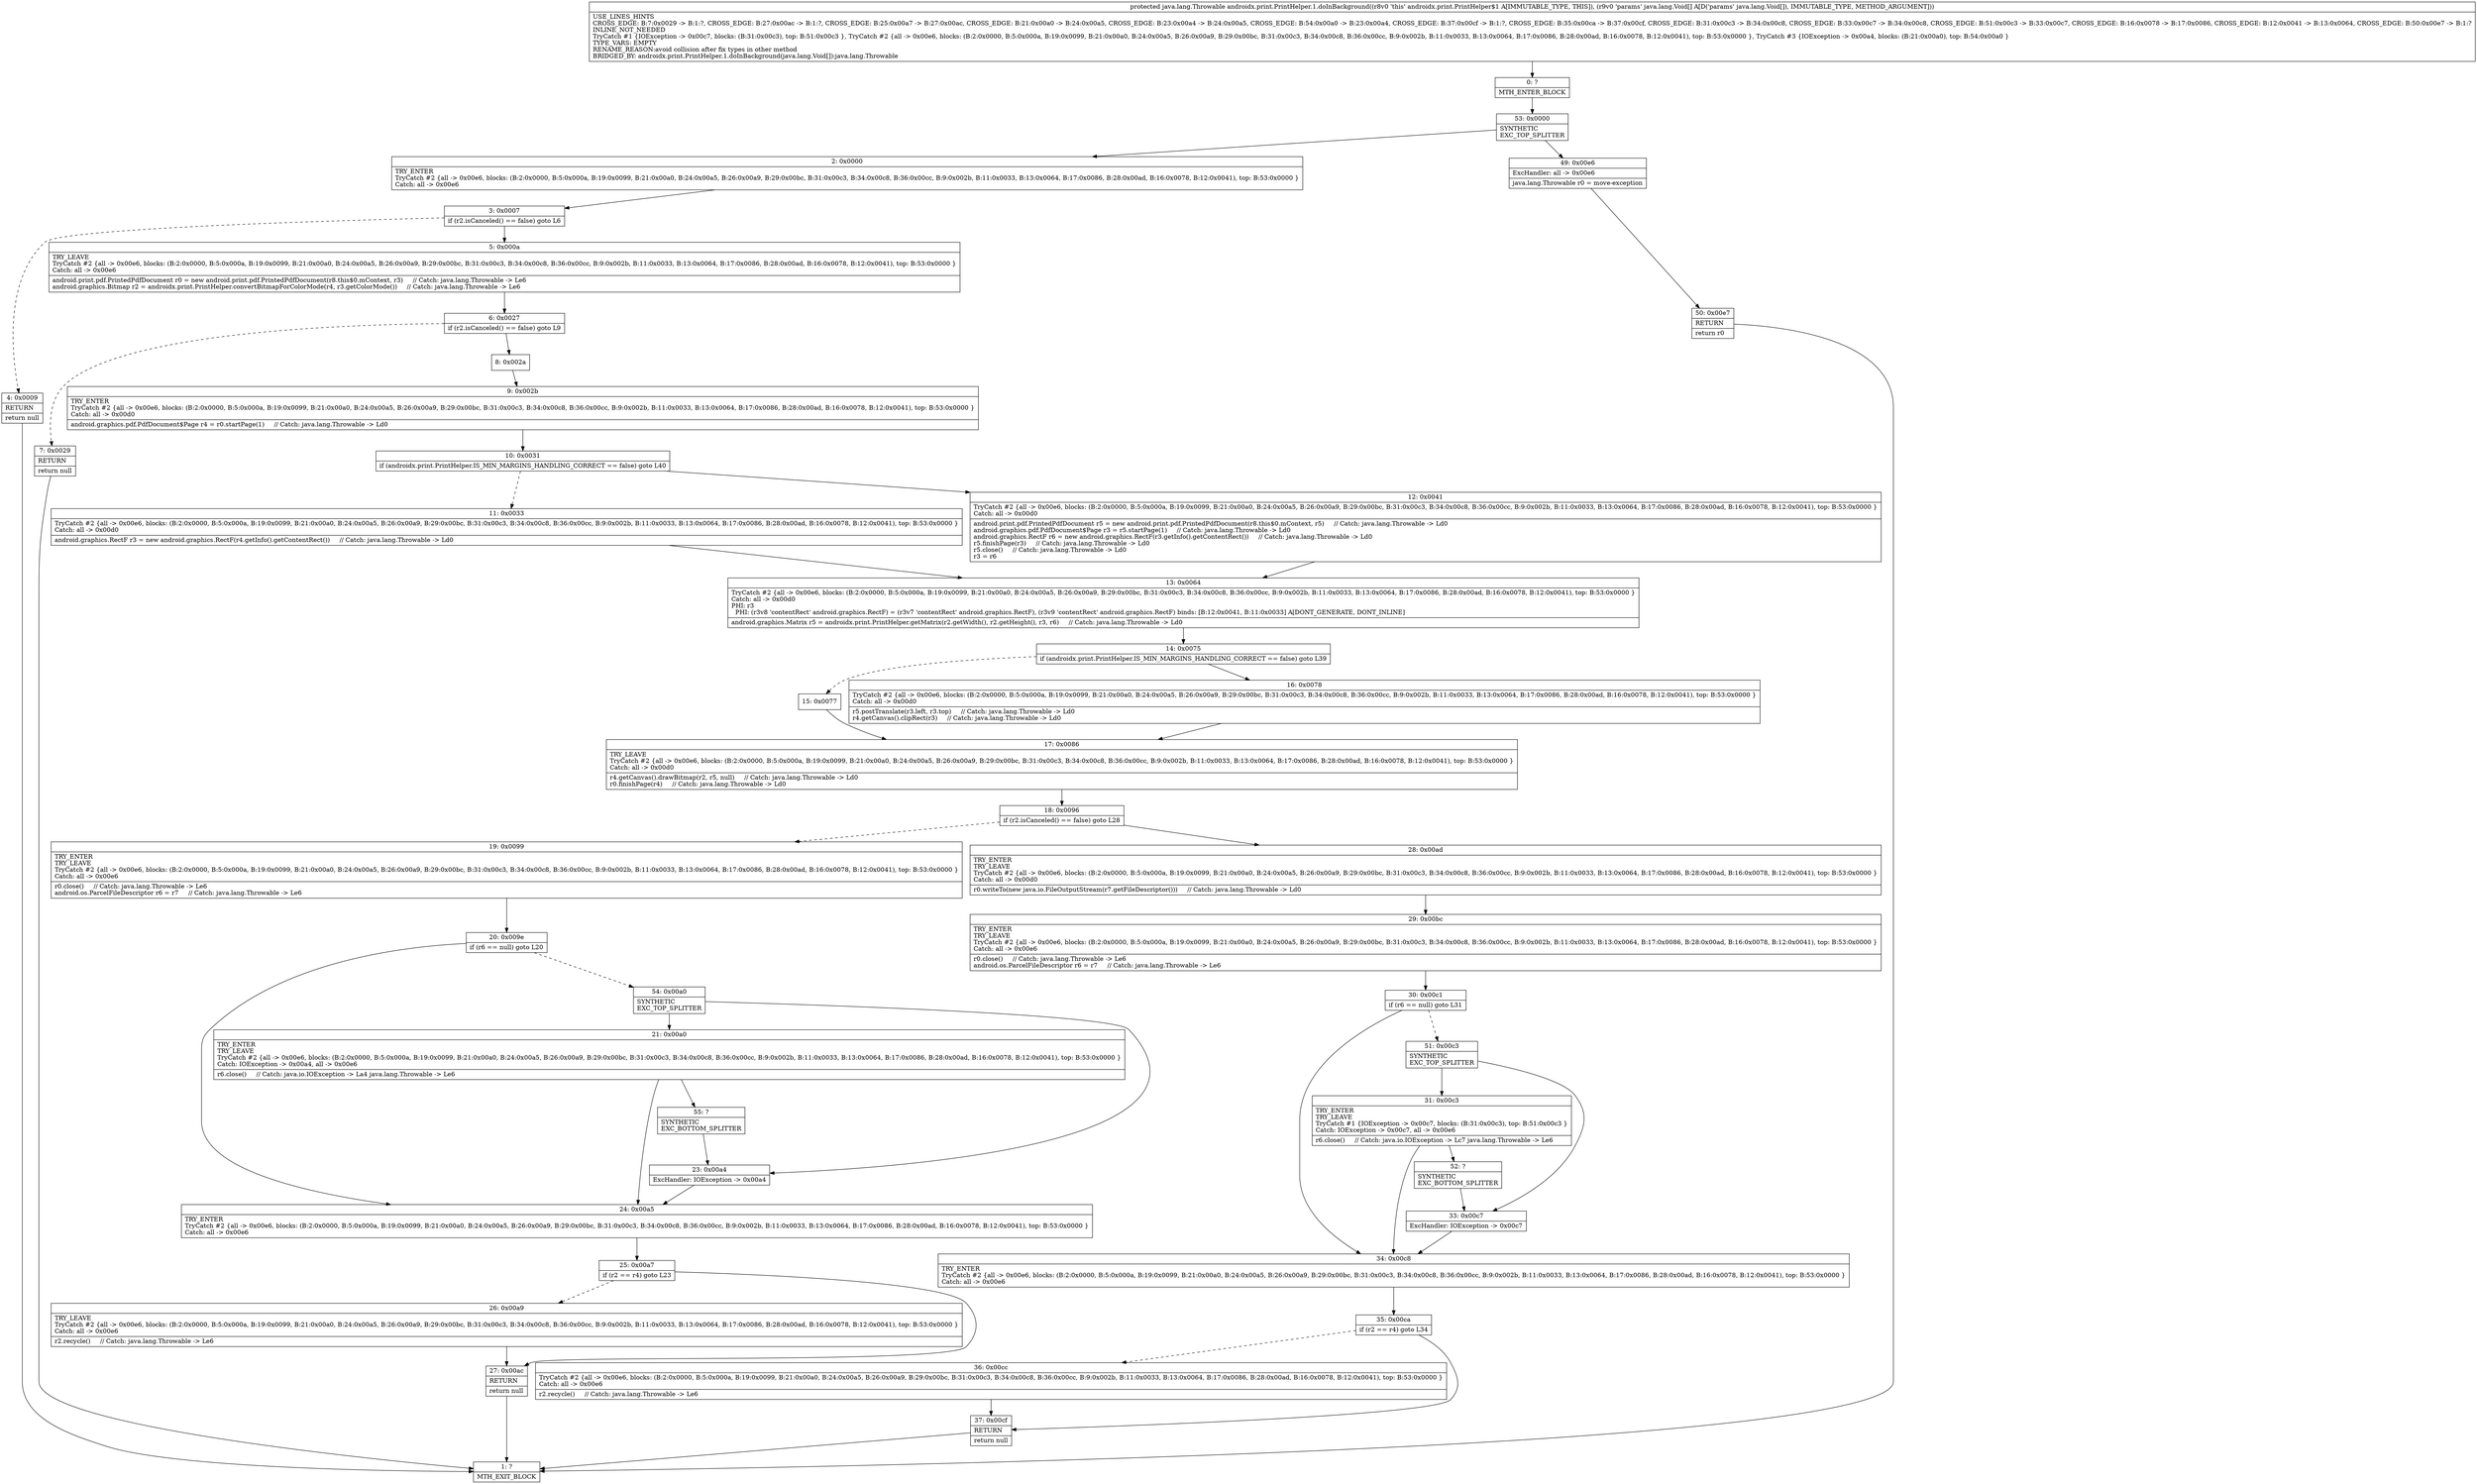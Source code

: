 digraph "CFG forandroidx.print.PrintHelper.1.doInBackground([Ljava\/lang\/Void;)Ljava\/lang\/Throwable;" {
Node_0 [shape=record,label="{0\:\ ?|MTH_ENTER_BLOCK\l}"];
Node_53 [shape=record,label="{53\:\ 0x0000|SYNTHETIC\lEXC_TOP_SPLITTER\l}"];
Node_2 [shape=record,label="{2\:\ 0x0000|TRY_ENTER\lTryCatch #2 \{all \-\> 0x00e6, blocks: (B:2:0x0000, B:5:0x000a, B:19:0x0099, B:21:0x00a0, B:24:0x00a5, B:26:0x00a9, B:29:0x00bc, B:31:0x00c3, B:34:0x00c8, B:36:0x00cc, B:9:0x002b, B:11:0x0033, B:13:0x0064, B:17:0x0086, B:28:0x00ad, B:16:0x0078, B:12:0x0041), top: B:53:0x0000 \}\lCatch: all \-\> 0x00e6\l}"];
Node_3 [shape=record,label="{3\:\ 0x0007|if (r2.isCanceled() == false) goto L6\l}"];
Node_4 [shape=record,label="{4\:\ 0x0009|RETURN\l|return null\l}"];
Node_1 [shape=record,label="{1\:\ ?|MTH_EXIT_BLOCK\l}"];
Node_5 [shape=record,label="{5\:\ 0x000a|TRY_LEAVE\lTryCatch #2 \{all \-\> 0x00e6, blocks: (B:2:0x0000, B:5:0x000a, B:19:0x0099, B:21:0x00a0, B:24:0x00a5, B:26:0x00a9, B:29:0x00bc, B:31:0x00c3, B:34:0x00c8, B:36:0x00cc, B:9:0x002b, B:11:0x0033, B:13:0x0064, B:17:0x0086, B:28:0x00ad, B:16:0x0078, B:12:0x0041), top: B:53:0x0000 \}\lCatch: all \-\> 0x00e6\l|android.print.pdf.PrintedPdfDocument r0 = new android.print.pdf.PrintedPdfDocument(r8.this$0.mContext, r3)     \/\/ Catch: java.lang.Throwable \-\> Le6\landroid.graphics.Bitmap r2 = androidx.print.PrintHelper.convertBitmapForColorMode(r4, r3.getColorMode())     \/\/ Catch: java.lang.Throwable \-\> Le6\l}"];
Node_6 [shape=record,label="{6\:\ 0x0027|if (r2.isCanceled() == false) goto L9\l}"];
Node_7 [shape=record,label="{7\:\ 0x0029|RETURN\l|return null\l}"];
Node_8 [shape=record,label="{8\:\ 0x002a}"];
Node_9 [shape=record,label="{9\:\ 0x002b|TRY_ENTER\lTryCatch #2 \{all \-\> 0x00e6, blocks: (B:2:0x0000, B:5:0x000a, B:19:0x0099, B:21:0x00a0, B:24:0x00a5, B:26:0x00a9, B:29:0x00bc, B:31:0x00c3, B:34:0x00c8, B:36:0x00cc, B:9:0x002b, B:11:0x0033, B:13:0x0064, B:17:0x0086, B:28:0x00ad, B:16:0x0078, B:12:0x0041), top: B:53:0x0000 \}\lCatch: all \-\> 0x00d0\l|android.graphics.pdf.PdfDocument$Page r4 = r0.startPage(1)     \/\/ Catch: java.lang.Throwable \-\> Ld0\l}"];
Node_10 [shape=record,label="{10\:\ 0x0031|if (androidx.print.PrintHelper.IS_MIN_MARGINS_HANDLING_CORRECT == false) goto L40\l}"];
Node_11 [shape=record,label="{11\:\ 0x0033|TryCatch #2 \{all \-\> 0x00e6, blocks: (B:2:0x0000, B:5:0x000a, B:19:0x0099, B:21:0x00a0, B:24:0x00a5, B:26:0x00a9, B:29:0x00bc, B:31:0x00c3, B:34:0x00c8, B:36:0x00cc, B:9:0x002b, B:11:0x0033, B:13:0x0064, B:17:0x0086, B:28:0x00ad, B:16:0x0078, B:12:0x0041), top: B:53:0x0000 \}\lCatch: all \-\> 0x00d0\l|android.graphics.RectF r3 = new android.graphics.RectF(r4.getInfo().getContentRect())     \/\/ Catch: java.lang.Throwable \-\> Ld0\l}"];
Node_13 [shape=record,label="{13\:\ 0x0064|TryCatch #2 \{all \-\> 0x00e6, blocks: (B:2:0x0000, B:5:0x000a, B:19:0x0099, B:21:0x00a0, B:24:0x00a5, B:26:0x00a9, B:29:0x00bc, B:31:0x00c3, B:34:0x00c8, B:36:0x00cc, B:9:0x002b, B:11:0x0033, B:13:0x0064, B:17:0x0086, B:28:0x00ad, B:16:0x0078, B:12:0x0041), top: B:53:0x0000 \}\lCatch: all \-\> 0x00d0\lPHI: r3 \l  PHI: (r3v8 'contentRect' android.graphics.RectF) = (r3v7 'contentRect' android.graphics.RectF), (r3v9 'contentRect' android.graphics.RectF) binds: [B:12:0x0041, B:11:0x0033] A[DONT_GENERATE, DONT_INLINE]\l|android.graphics.Matrix r5 = androidx.print.PrintHelper.getMatrix(r2.getWidth(), r2.getHeight(), r3, r6)     \/\/ Catch: java.lang.Throwable \-\> Ld0\l}"];
Node_14 [shape=record,label="{14\:\ 0x0075|if (androidx.print.PrintHelper.IS_MIN_MARGINS_HANDLING_CORRECT == false) goto L39\l}"];
Node_15 [shape=record,label="{15\:\ 0x0077}"];
Node_17 [shape=record,label="{17\:\ 0x0086|TRY_LEAVE\lTryCatch #2 \{all \-\> 0x00e6, blocks: (B:2:0x0000, B:5:0x000a, B:19:0x0099, B:21:0x00a0, B:24:0x00a5, B:26:0x00a9, B:29:0x00bc, B:31:0x00c3, B:34:0x00c8, B:36:0x00cc, B:9:0x002b, B:11:0x0033, B:13:0x0064, B:17:0x0086, B:28:0x00ad, B:16:0x0078, B:12:0x0041), top: B:53:0x0000 \}\lCatch: all \-\> 0x00d0\l|r4.getCanvas().drawBitmap(r2, r5, null)     \/\/ Catch: java.lang.Throwable \-\> Ld0\lr0.finishPage(r4)     \/\/ Catch: java.lang.Throwable \-\> Ld0\l}"];
Node_18 [shape=record,label="{18\:\ 0x0096|if (r2.isCanceled() == false) goto L28\l}"];
Node_19 [shape=record,label="{19\:\ 0x0099|TRY_ENTER\lTRY_LEAVE\lTryCatch #2 \{all \-\> 0x00e6, blocks: (B:2:0x0000, B:5:0x000a, B:19:0x0099, B:21:0x00a0, B:24:0x00a5, B:26:0x00a9, B:29:0x00bc, B:31:0x00c3, B:34:0x00c8, B:36:0x00cc, B:9:0x002b, B:11:0x0033, B:13:0x0064, B:17:0x0086, B:28:0x00ad, B:16:0x0078, B:12:0x0041), top: B:53:0x0000 \}\lCatch: all \-\> 0x00e6\l|r0.close()     \/\/ Catch: java.lang.Throwable \-\> Le6\landroid.os.ParcelFileDescriptor r6 = r7     \/\/ Catch: java.lang.Throwable \-\> Le6\l}"];
Node_20 [shape=record,label="{20\:\ 0x009e|if (r6 == null) goto L20\l}"];
Node_24 [shape=record,label="{24\:\ 0x00a5|TRY_ENTER\lTryCatch #2 \{all \-\> 0x00e6, blocks: (B:2:0x0000, B:5:0x000a, B:19:0x0099, B:21:0x00a0, B:24:0x00a5, B:26:0x00a9, B:29:0x00bc, B:31:0x00c3, B:34:0x00c8, B:36:0x00cc, B:9:0x002b, B:11:0x0033, B:13:0x0064, B:17:0x0086, B:28:0x00ad, B:16:0x0078, B:12:0x0041), top: B:53:0x0000 \}\lCatch: all \-\> 0x00e6\l}"];
Node_25 [shape=record,label="{25\:\ 0x00a7|if (r2 == r4) goto L23\l}"];
Node_26 [shape=record,label="{26\:\ 0x00a9|TRY_LEAVE\lTryCatch #2 \{all \-\> 0x00e6, blocks: (B:2:0x0000, B:5:0x000a, B:19:0x0099, B:21:0x00a0, B:24:0x00a5, B:26:0x00a9, B:29:0x00bc, B:31:0x00c3, B:34:0x00c8, B:36:0x00cc, B:9:0x002b, B:11:0x0033, B:13:0x0064, B:17:0x0086, B:28:0x00ad, B:16:0x0078, B:12:0x0041), top: B:53:0x0000 \}\lCatch: all \-\> 0x00e6\l|r2.recycle()     \/\/ Catch: java.lang.Throwable \-\> Le6\l}"];
Node_27 [shape=record,label="{27\:\ 0x00ac|RETURN\l|return null\l}"];
Node_54 [shape=record,label="{54\:\ 0x00a0|SYNTHETIC\lEXC_TOP_SPLITTER\l}"];
Node_21 [shape=record,label="{21\:\ 0x00a0|TRY_ENTER\lTRY_LEAVE\lTryCatch #2 \{all \-\> 0x00e6, blocks: (B:2:0x0000, B:5:0x000a, B:19:0x0099, B:21:0x00a0, B:24:0x00a5, B:26:0x00a9, B:29:0x00bc, B:31:0x00c3, B:34:0x00c8, B:36:0x00cc, B:9:0x002b, B:11:0x0033, B:13:0x0064, B:17:0x0086, B:28:0x00ad, B:16:0x0078, B:12:0x0041), top: B:53:0x0000 \}\lCatch: IOException \-\> 0x00a4, all \-\> 0x00e6\l|r6.close()     \/\/ Catch: java.io.IOException \-\> La4 java.lang.Throwable \-\> Le6\l}"];
Node_55 [shape=record,label="{55\:\ ?|SYNTHETIC\lEXC_BOTTOM_SPLITTER\l}"];
Node_23 [shape=record,label="{23\:\ 0x00a4|ExcHandler: IOException \-\> 0x00a4\l}"];
Node_28 [shape=record,label="{28\:\ 0x00ad|TRY_ENTER\lTRY_LEAVE\lTryCatch #2 \{all \-\> 0x00e6, blocks: (B:2:0x0000, B:5:0x000a, B:19:0x0099, B:21:0x00a0, B:24:0x00a5, B:26:0x00a9, B:29:0x00bc, B:31:0x00c3, B:34:0x00c8, B:36:0x00cc, B:9:0x002b, B:11:0x0033, B:13:0x0064, B:17:0x0086, B:28:0x00ad, B:16:0x0078, B:12:0x0041), top: B:53:0x0000 \}\lCatch: all \-\> 0x00d0\l|r0.writeTo(new java.io.FileOutputStream(r7.getFileDescriptor()))     \/\/ Catch: java.lang.Throwable \-\> Ld0\l}"];
Node_29 [shape=record,label="{29\:\ 0x00bc|TRY_ENTER\lTRY_LEAVE\lTryCatch #2 \{all \-\> 0x00e6, blocks: (B:2:0x0000, B:5:0x000a, B:19:0x0099, B:21:0x00a0, B:24:0x00a5, B:26:0x00a9, B:29:0x00bc, B:31:0x00c3, B:34:0x00c8, B:36:0x00cc, B:9:0x002b, B:11:0x0033, B:13:0x0064, B:17:0x0086, B:28:0x00ad, B:16:0x0078, B:12:0x0041), top: B:53:0x0000 \}\lCatch: all \-\> 0x00e6\l|r0.close()     \/\/ Catch: java.lang.Throwable \-\> Le6\landroid.os.ParcelFileDescriptor r6 = r7     \/\/ Catch: java.lang.Throwable \-\> Le6\l}"];
Node_30 [shape=record,label="{30\:\ 0x00c1|if (r6 == null) goto L31\l}"];
Node_34 [shape=record,label="{34\:\ 0x00c8|TRY_ENTER\lTryCatch #2 \{all \-\> 0x00e6, blocks: (B:2:0x0000, B:5:0x000a, B:19:0x0099, B:21:0x00a0, B:24:0x00a5, B:26:0x00a9, B:29:0x00bc, B:31:0x00c3, B:34:0x00c8, B:36:0x00cc, B:9:0x002b, B:11:0x0033, B:13:0x0064, B:17:0x0086, B:28:0x00ad, B:16:0x0078, B:12:0x0041), top: B:53:0x0000 \}\lCatch: all \-\> 0x00e6\l}"];
Node_35 [shape=record,label="{35\:\ 0x00ca|if (r2 == r4) goto L34\l}"];
Node_36 [shape=record,label="{36\:\ 0x00cc|TryCatch #2 \{all \-\> 0x00e6, blocks: (B:2:0x0000, B:5:0x000a, B:19:0x0099, B:21:0x00a0, B:24:0x00a5, B:26:0x00a9, B:29:0x00bc, B:31:0x00c3, B:34:0x00c8, B:36:0x00cc, B:9:0x002b, B:11:0x0033, B:13:0x0064, B:17:0x0086, B:28:0x00ad, B:16:0x0078, B:12:0x0041), top: B:53:0x0000 \}\lCatch: all \-\> 0x00e6\l|r2.recycle()     \/\/ Catch: java.lang.Throwable \-\> Le6\l}"];
Node_37 [shape=record,label="{37\:\ 0x00cf|RETURN\l|return null\l}"];
Node_51 [shape=record,label="{51\:\ 0x00c3|SYNTHETIC\lEXC_TOP_SPLITTER\l}"];
Node_31 [shape=record,label="{31\:\ 0x00c3|TRY_ENTER\lTRY_LEAVE\lTryCatch #1 \{IOException \-\> 0x00c7, blocks: (B:31:0x00c3), top: B:51:0x00c3 \}\lCatch: IOException \-\> 0x00c7, all \-\> 0x00e6\l|r6.close()     \/\/ Catch: java.io.IOException \-\> Lc7 java.lang.Throwable \-\> Le6\l}"];
Node_52 [shape=record,label="{52\:\ ?|SYNTHETIC\lEXC_BOTTOM_SPLITTER\l}"];
Node_33 [shape=record,label="{33\:\ 0x00c7|ExcHandler: IOException \-\> 0x00c7\l}"];
Node_16 [shape=record,label="{16\:\ 0x0078|TryCatch #2 \{all \-\> 0x00e6, blocks: (B:2:0x0000, B:5:0x000a, B:19:0x0099, B:21:0x00a0, B:24:0x00a5, B:26:0x00a9, B:29:0x00bc, B:31:0x00c3, B:34:0x00c8, B:36:0x00cc, B:9:0x002b, B:11:0x0033, B:13:0x0064, B:17:0x0086, B:28:0x00ad, B:16:0x0078, B:12:0x0041), top: B:53:0x0000 \}\lCatch: all \-\> 0x00d0\l|r5.postTranslate(r3.left, r3.top)     \/\/ Catch: java.lang.Throwable \-\> Ld0\lr4.getCanvas().clipRect(r3)     \/\/ Catch: java.lang.Throwable \-\> Ld0\l}"];
Node_12 [shape=record,label="{12\:\ 0x0041|TryCatch #2 \{all \-\> 0x00e6, blocks: (B:2:0x0000, B:5:0x000a, B:19:0x0099, B:21:0x00a0, B:24:0x00a5, B:26:0x00a9, B:29:0x00bc, B:31:0x00c3, B:34:0x00c8, B:36:0x00cc, B:9:0x002b, B:11:0x0033, B:13:0x0064, B:17:0x0086, B:28:0x00ad, B:16:0x0078, B:12:0x0041), top: B:53:0x0000 \}\lCatch: all \-\> 0x00d0\l|android.print.pdf.PrintedPdfDocument r5 = new android.print.pdf.PrintedPdfDocument(r8.this$0.mContext, r5)     \/\/ Catch: java.lang.Throwable \-\> Ld0\landroid.graphics.pdf.PdfDocument$Page r3 = r5.startPage(1)     \/\/ Catch: java.lang.Throwable \-\> Ld0\landroid.graphics.RectF r6 = new android.graphics.RectF(r3.getInfo().getContentRect())     \/\/ Catch: java.lang.Throwable \-\> Ld0\lr5.finishPage(r3)     \/\/ Catch: java.lang.Throwable \-\> Ld0\lr5.close()     \/\/ Catch: java.lang.Throwable \-\> Ld0\lr3 = r6\l}"];
Node_49 [shape=record,label="{49\:\ 0x00e6|ExcHandler: all \-\> 0x00e6\l|java.lang.Throwable r0 = move\-exception\l}"];
Node_50 [shape=record,label="{50\:\ 0x00e7|RETURN\l|return r0\l}"];
MethodNode[shape=record,label="{protected java.lang.Throwable androidx.print.PrintHelper.1.doInBackground((r8v0 'this' androidx.print.PrintHelper$1 A[IMMUTABLE_TYPE, THIS]), (r9v0 'params' java.lang.Void[] A[D('params' java.lang.Void[]), IMMUTABLE_TYPE, METHOD_ARGUMENT]))  | USE_LINES_HINTS\lCROSS_EDGE: B:7:0x0029 \-\> B:1:?, CROSS_EDGE: B:27:0x00ac \-\> B:1:?, CROSS_EDGE: B:25:0x00a7 \-\> B:27:0x00ac, CROSS_EDGE: B:21:0x00a0 \-\> B:24:0x00a5, CROSS_EDGE: B:23:0x00a4 \-\> B:24:0x00a5, CROSS_EDGE: B:54:0x00a0 \-\> B:23:0x00a4, CROSS_EDGE: B:37:0x00cf \-\> B:1:?, CROSS_EDGE: B:35:0x00ca \-\> B:37:0x00cf, CROSS_EDGE: B:31:0x00c3 \-\> B:34:0x00c8, CROSS_EDGE: B:33:0x00c7 \-\> B:34:0x00c8, CROSS_EDGE: B:51:0x00c3 \-\> B:33:0x00c7, CROSS_EDGE: B:16:0x0078 \-\> B:17:0x0086, CROSS_EDGE: B:12:0x0041 \-\> B:13:0x0064, CROSS_EDGE: B:50:0x00e7 \-\> B:1:?\lINLINE_NOT_NEEDED\lTryCatch #1 \{IOException \-\> 0x00c7, blocks: (B:31:0x00c3), top: B:51:0x00c3 \}, TryCatch #2 \{all \-\> 0x00e6, blocks: (B:2:0x0000, B:5:0x000a, B:19:0x0099, B:21:0x00a0, B:24:0x00a5, B:26:0x00a9, B:29:0x00bc, B:31:0x00c3, B:34:0x00c8, B:36:0x00cc, B:9:0x002b, B:11:0x0033, B:13:0x0064, B:17:0x0086, B:28:0x00ad, B:16:0x0078, B:12:0x0041), top: B:53:0x0000 \}, TryCatch #3 \{IOException \-\> 0x00a4, blocks: (B:21:0x00a0), top: B:54:0x00a0 \}\lTYPE_VARS: EMPTY\lRENAME_REASON:avoid collision after fix types in other method\lBRIDGED_BY: androidx.print.PrintHelper.1.doInBackground(java.lang.Void[]):java.lang.Throwable\l}"];
MethodNode -> Node_0;Node_0 -> Node_53;
Node_53 -> Node_2;
Node_53 -> Node_49;
Node_2 -> Node_3;
Node_3 -> Node_4[style=dashed];
Node_3 -> Node_5;
Node_4 -> Node_1;
Node_5 -> Node_6;
Node_6 -> Node_7[style=dashed];
Node_6 -> Node_8;
Node_7 -> Node_1;
Node_8 -> Node_9;
Node_9 -> Node_10;
Node_10 -> Node_11[style=dashed];
Node_10 -> Node_12;
Node_11 -> Node_13;
Node_13 -> Node_14;
Node_14 -> Node_15[style=dashed];
Node_14 -> Node_16;
Node_15 -> Node_17;
Node_17 -> Node_18;
Node_18 -> Node_19[style=dashed];
Node_18 -> Node_28;
Node_19 -> Node_20;
Node_20 -> Node_24;
Node_20 -> Node_54[style=dashed];
Node_24 -> Node_25;
Node_25 -> Node_26[style=dashed];
Node_25 -> Node_27;
Node_26 -> Node_27;
Node_27 -> Node_1;
Node_54 -> Node_21;
Node_54 -> Node_23;
Node_21 -> Node_24;
Node_21 -> Node_55;
Node_55 -> Node_23;
Node_23 -> Node_24;
Node_28 -> Node_29;
Node_29 -> Node_30;
Node_30 -> Node_34;
Node_30 -> Node_51[style=dashed];
Node_34 -> Node_35;
Node_35 -> Node_36[style=dashed];
Node_35 -> Node_37;
Node_36 -> Node_37;
Node_37 -> Node_1;
Node_51 -> Node_31;
Node_51 -> Node_33;
Node_31 -> Node_34;
Node_31 -> Node_52;
Node_52 -> Node_33;
Node_33 -> Node_34;
Node_16 -> Node_17;
Node_12 -> Node_13;
Node_49 -> Node_50;
Node_50 -> Node_1;
}

